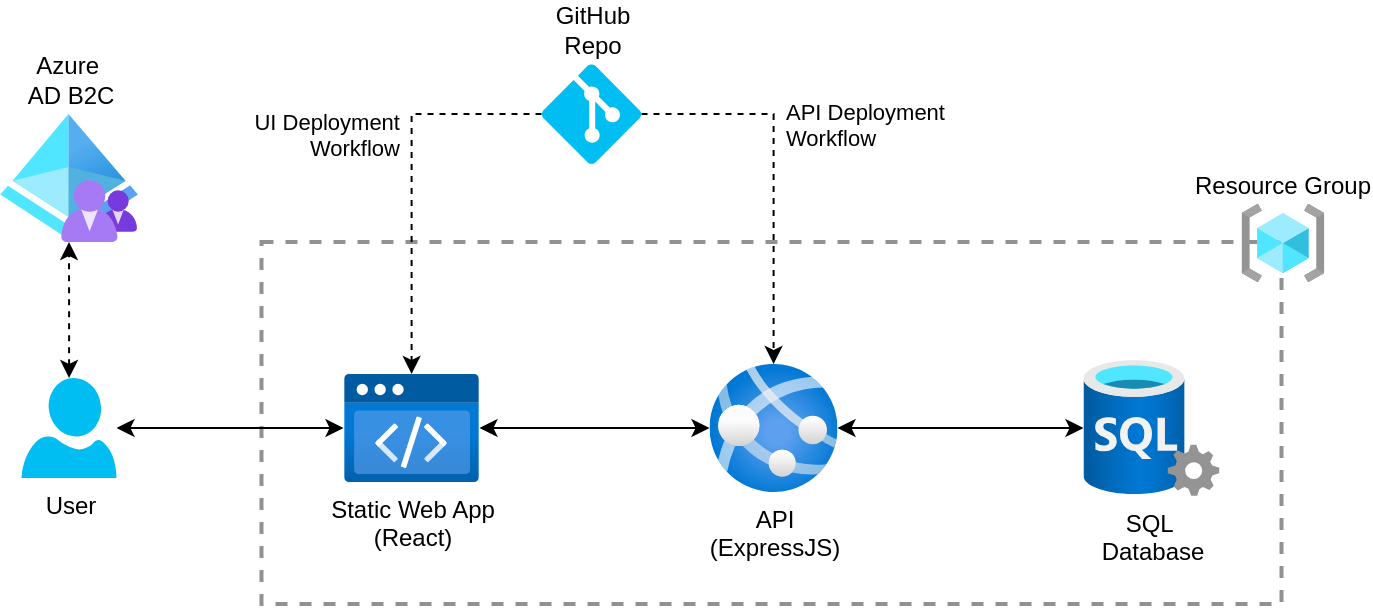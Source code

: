 <mxfile version="24.7.17">
  <diagram name="Page-1" id="kb7STi4cvAU2wjAI7WYI">
    <mxGraphModel dx="1434" dy="836" grid="1" gridSize="10" guides="1" tooltips="1" connect="1" arrows="1" fold="1" page="1" pageScale="1" pageWidth="1100" pageHeight="850" math="0" shadow="0">
      <root>
        <mxCell id="0" />
        <mxCell id="1" parent="0" />
        <mxCell id="F-mgyogaWO4kA0ZNDWu8-6" value="" style="fontStyle=0;verticalAlign=bottom;align=left;spacingTop=-2;fillColor=none;rounded=0;whiteSpace=wrap;html=1;strokeColor=#919191;strokeWidth=2;dashed=1;container=1;collapsible=0;expand=0;recursiveResize=0;labelPosition=right;verticalLabelPosition=top;" vertex="1" parent="1">
          <mxGeometry x="349.75" y="379" width="510" height="181" as="geometry" />
        </mxCell>
        <mxCell id="F-mgyogaWO4kA0ZNDWu8-11" style="edgeStyle=orthogonalEdgeStyle;rounded=0;orthogonalLoop=1;jettySize=auto;html=1;startArrow=classic;startFill=1;" edge="1" parent="1" source="F-mgyogaWO4kA0ZNDWu8-2" target="F-mgyogaWO4kA0ZNDWu8-3">
          <mxGeometry relative="1" as="geometry" />
        </mxCell>
        <mxCell id="F-mgyogaWO4kA0ZNDWu8-2" value="API&lt;div&gt;(ExpressJS)&lt;/div&gt;" style="image;aspect=fixed;html=1;points=[];align=center;fontSize=12;image=img/lib/azure2/app_services/App_Services.svg;" vertex="1" parent="1">
          <mxGeometry x="573.75" y="440" width="64" height="64" as="geometry" />
        </mxCell>
        <mxCell id="F-mgyogaWO4kA0ZNDWu8-3" value="SQL&amp;nbsp;&lt;div&gt;Database&lt;/div&gt;" style="image;aspect=fixed;html=1;points=[];align=center;fontSize=12;image=img/lib/azure2/databases/SQL_Server.svg;" vertex="1" parent="1">
          <mxGeometry x="760.75" y="438" width="68" height="68" as="geometry" />
        </mxCell>
        <mxCell id="F-mgyogaWO4kA0ZNDWu8-8" value="" style="edgeStyle=orthogonalEdgeStyle;rounded=0;orthogonalLoop=1;jettySize=auto;html=1;strokeColor=default;startArrow=classic;startFill=1;" edge="1" parent="1" source="F-mgyogaWO4kA0ZNDWu8-4" target="F-mgyogaWO4kA0ZNDWu8-2">
          <mxGeometry relative="1" as="geometry" />
        </mxCell>
        <mxCell id="F-mgyogaWO4kA0ZNDWu8-4" value="Static Web App&lt;div&gt;(React)&lt;/div&gt;" style="image;aspect=fixed;html=1;points=[];align=center;fontSize=12;image=img/lib/azure2/preview/Static_Apps.svg;" vertex="1" parent="1">
          <mxGeometry x="390.75" y="445" width="68" height="54" as="geometry" />
        </mxCell>
        <mxCell id="F-mgyogaWO4kA0ZNDWu8-12" value="Azure&amp;nbsp;&lt;div&gt;AD B2C&lt;/div&gt;" style="image;aspect=fixed;html=1;points=[];align=center;fontSize=12;image=img/lib/azure2/identity/Azure_AD_B2C.svg;labelPosition=center;verticalLabelPosition=top;verticalAlign=bottom;" vertex="1" parent="1">
          <mxGeometry x="219" y="315" width="69" height="64" as="geometry" />
        </mxCell>
        <mxCell id="F-mgyogaWO4kA0ZNDWu8-14" value="" style="edgeStyle=orthogonalEdgeStyle;rounded=0;orthogonalLoop=1;jettySize=auto;html=1;startArrow=classic;startFill=1;" edge="1" parent="1" source="F-mgyogaWO4kA0ZNDWu8-13" target="F-mgyogaWO4kA0ZNDWu8-4">
          <mxGeometry relative="1" as="geometry" />
        </mxCell>
        <mxCell id="F-mgyogaWO4kA0ZNDWu8-15" value="" style="edgeStyle=orthogonalEdgeStyle;rounded=0;orthogonalLoop=1;jettySize=auto;html=1;dashed=1;startArrow=classic;startFill=1;" edge="1" parent="1" source="F-mgyogaWO4kA0ZNDWu8-13" target="F-mgyogaWO4kA0ZNDWu8-12">
          <mxGeometry relative="1" as="geometry" />
        </mxCell>
        <mxCell id="F-mgyogaWO4kA0ZNDWu8-13" value="User" style="verticalLabelPosition=bottom;html=1;verticalAlign=top;align=center;strokeColor=none;fillColor=#00BEF2;shape=mxgraph.azure.user;" vertex="1" parent="1">
          <mxGeometry x="229.75" y="447" width="47.5" height="50" as="geometry" />
        </mxCell>
        <mxCell id="F-mgyogaWO4kA0ZNDWu8-20" style="edgeStyle=orthogonalEdgeStyle;rounded=0;orthogonalLoop=1;jettySize=auto;html=1;dashed=1;" edge="1" parent="1" source="F-mgyogaWO4kA0ZNDWu8-16" target="F-mgyogaWO4kA0ZNDWu8-2">
          <mxGeometry relative="1" as="geometry" />
        </mxCell>
        <mxCell id="F-mgyogaWO4kA0ZNDWu8-23" value="API Deployment&lt;div&gt;Workflow&lt;/div&gt;" style="edgeLabel;html=1;align=left;verticalAlign=bottom;resizable=0;points=[];labelPosition=right;verticalLabelPosition=top;" vertex="1" connectable="0" parent="F-mgyogaWO4kA0ZNDWu8-20">
          <mxGeometry x="-0.089" y="-1" relative="1" as="geometry">
            <mxPoint x="5" as="offset" />
          </mxGeometry>
        </mxCell>
        <mxCell id="F-mgyogaWO4kA0ZNDWu8-21" style="edgeStyle=orthogonalEdgeStyle;rounded=0;orthogonalLoop=1;jettySize=auto;html=1;dashed=1;" edge="1" parent="1" source="F-mgyogaWO4kA0ZNDWu8-16" target="F-mgyogaWO4kA0ZNDWu8-4">
          <mxGeometry relative="1" as="geometry" />
        </mxCell>
        <mxCell id="F-mgyogaWO4kA0ZNDWu8-22" value="UI Deployment&lt;div&gt;Workflow&lt;/div&gt;" style="edgeLabel;html=1;align=right;verticalAlign=bottom;resizable=0;points=[];labelPosition=left;verticalLabelPosition=top;" vertex="1" connectable="0" parent="F-mgyogaWO4kA0ZNDWu8-21">
          <mxGeometry x="0.015" y="1" relative="1" as="geometry">
            <mxPoint x="-6" y="-9" as="offset" />
          </mxGeometry>
        </mxCell>
        <mxCell id="F-mgyogaWO4kA0ZNDWu8-16" value="GitHub&lt;div&gt;Repo&lt;/div&gt;" style="verticalLabelPosition=top;html=1;verticalAlign=bottom;align=center;strokeColor=none;fillColor=#00BEF2;shape=mxgraph.azure.git_repository;labelPosition=center;" vertex="1" parent="1">
          <mxGeometry x="489.75" y="290" width="50" height="50" as="geometry" />
        </mxCell>
        <mxCell id="F-mgyogaWO4kA0ZNDWu8-5" value="Resource Group" style="image;aspect=fixed;html=1;points=[];align=center;fontSize=12;image=img/lib/azure2/general/Resource_Groups.svg;labelPosition=center;verticalLabelPosition=top;verticalAlign=bottom;" vertex="1" parent="1">
          <mxGeometry x="839.75" y="360" width="41.44" height="39" as="geometry" />
        </mxCell>
      </root>
    </mxGraphModel>
  </diagram>
</mxfile>
